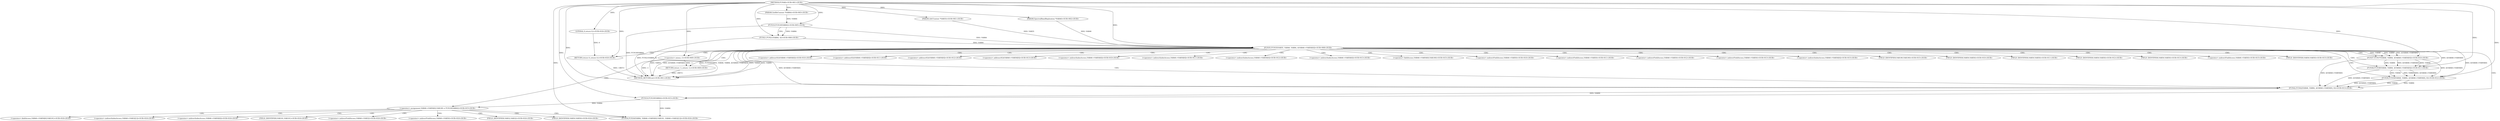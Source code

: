
digraph "FUN48" {  

"4840" [label = "(METHOD,FUN48)<SUB>901</SUB>" ]

"4933" [label = "(METHOD_RETURN,int)<SUB>901</SUB>" ]

"4841" [label = "(PARAM,AACContext *VAR55)<SUB>901</SUB>" ]

"4842" [label = "(PARAM,SpectralBandReplication *VAR46)<SUB>902</SUB>" ]

"4843" [label = "(PARAM,GetBitContext *VAR84)<SUB>903</SUB>" ]

"4867" [label = "(FUN37,FUN37(VAR46, VAR84, &amp;VAR46-&gt;VAR50[0]))<SUB>910</SUB>" ]

"4876" [label = "(FUN38,FUN38(VAR46, VAR84, &amp;VAR46-&gt;VAR50[0]))<SUB>911</SUB>" ]

"4885" [label = "(FUN39,FUN39(VAR46, VAR84, &amp;VAR46-&gt;VAR50[0], 0))<SUB>912</SUB>" ]

"4895" [label = "(FUN42,FUN42(VAR46, VAR84, &amp;VAR46-&gt;VAR50[0], 0))<SUB>913</SUB>" ]

"4931" [label = "(RETURN,return 0;,return 0;)<SUB>918</SUB>" ]

"4846" [label = "(FUN19,FUN19(VAR84))<SUB>905</SUB>" ]

"4853" [label = "(FUN35,FUN35(VAR55, VAR46, VAR84, &amp;VAR46-&gt;VAR50[0]))<SUB>908</SUB>" ]

"4906" [label = "(&lt;operator&gt;.assignment,VAR46-&gt;VAR50[0].VAR190 = FUN19(VAR84))<SUB>915</SUB>" ]

"4932" [label = "(LITERAL,0,return 0;)<SUB>918</SUB>" ]

"4849" [label = "(FUN21,FUN21(VAR84, 4))<SUB>906</SUB>" ]

"4864" [label = "(RETURN,return -1;,return -1;)<SUB>909</SUB>" ]

"4917" [label = "(FUN34,FUN34(VAR84, VAR46-&gt;VAR50[0].VAR191, VAR46-&gt;VAR32[1]))<SUB>916</SUB>" ]

"4865" [label = "(&lt;operator&gt;.minus,-1)<SUB>909</SUB>" ]

"4914" [label = "(FUN19,FUN19(VAR84))<SUB>915</SUB>" ]

"4870" [label = "(&lt;operator&gt;.addressOf,&amp;VAR46-&gt;VAR50[0])<SUB>910</SUB>" ]

"4879" [label = "(&lt;operator&gt;.addressOf,&amp;VAR46-&gt;VAR50[0])<SUB>911</SUB>" ]

"4888" [label = "(&lt;operator&gt;.addressOf,&amp;VAR46-&gt;VAR50[0])<SUB>912</SUB>" ]

"4898" [label = "(&lt;operator&gt;.addressOf,&amp;VAR46-&gt;VAR50[0])<SUB>913</SUB>" ]

"4871" [label = "(&lt;operator&gt;.indirectIndexAccess,VAR46-&gt;VAR50[0])<SUB>910</SUB>" ]

"4880" [label = "(&lt;operator&gt;.indirectIndexAccess,VAR46-&gt;VAR50[0])<SUB>911</SUB>" ]

"4889" [label = "(&lt;operator&gt;.indirectIndexAccess,VAR46-&gt;VAR50[0])<SUB>912</SUB>" ]

"4899" [label = "(&lt;operator&gt;.indirectIndexAccess,VAR46-&gt;VAR50[0])<SUB>913</SUB>" ]

"4907" [label = "(&lt;operator&gt;.fieldAccess,VAR46-&gt;VAR50[0].VAR190)<SUB>915</SUB>" ]

"4872" [label = "(&lt;operator&gt;.indirectFieldAccess,VAR46-&gt;VAR50)<SUB>910</SUB>" ]

"4881" [label = "(&lt;operator&gt;.indirectFieldAccess,VAR46-&gt;VAR50)<SUB>911</SUB>" ]

"4890" [label = "(&lt;operator&gt;.indirectFieldAccess,VAR46-&gt;VAR50)<SUB>912</SUB>" ]

"4900" [label = "(&lt;operator&gt;.indirectFieldAccess,VAR46-&gt;VAR50)<SUB>913</SUB>" ]

"4908" [label = "(&lt;operator&gt;.indirectIndexAccess,VAR46-&gt;VAR50[0])<SUB>915</SUB>" ]

"4913" [label = "(FIELD_IDENTIFIER,VAR190,VAR190)<SUB>915</SUB>" ]

"4919" [label = "(&lt;operator&gt;.fieldAccess,VAR46-&gt;VAR50[0].VAR191)<SUB>916</SUB>" ]

"4926" [label = "(&lt;operator&gt;.indirectIndexAccess,VAR46-&gt;VAR32[1])<SUB>916</SUB>" ]

"4874" [label = "(FIELD_IDENTIFIER,VAR50,VAR50)<SUB>910</SUB>" ]

"4883" [label = "(FIELD_IDENTIFIER,VAR50,VAR50)<SUB>911</SUB>" ]

"4892" [label = "(FIELD_IDENTIFIER,VAR50,VAR50)<SUB>912</SUB>" ]

"4902" [label = "(FIELD_IDENTIFIER,VAR50,VAR50)<SUB>913</SUB>" ]

"4909" [label = "(&lt;operator&gt;.indirectFieldAccess,VAR46-&gt;VAR50)<SUB>915</SUB>" ]

"4920" [label = "(&lt;operator&gt;.indirectIndexAccess,VAR46-&gt;VAR50[0])<SUB>916</SUB>" ]

"4925" [label = "(FIELD_IDENTIFIER,VAR191,VAR191)<SUB>916</SUB>" ]

"4927" [label = "(&lt;operator&gt;.indirectFieldAccess,VAR46-&gt;VAR32)<SUB>916</SUB>" ]

"4911" [label = "(FIELD_IDENTIFIER,VAR50,VAR50)<SUB>915</SUB>" ]

"4921" [label = "(&lt;operator&gt;.indirectFieldAccess,VAR46-&gt;VAR50)<SUB>916</SUB>" ]

"4929" [label = "(FIELD_IDENTIFIER,VAR32,VAR32)<SUB>916</SUB>" ]

"4923" [label = "(FIELD_IDENTIFIER,VAR50,VAR50)<SUB>916</SUB>" ]

  "4864" -> "4933"  [ label = "DDG: &lt;RET&gt;"] 

  "4931" -> "4933"  [ label = "DDG: &lt;RET&gt;"] 

  "4846" -> "4933"  [ label = "DDG: FUN19(VAR84)"] 

  "4849" -> "4933"  [ label = "DDG: FUN21(VAR84, 4)"] 

  "4853" -> "4933"  [ label = "DDG: VAR55"] 

  "4853" -> "4933"  [ label = "DDG: VAR46"] 

  "4853" -> "4933"  [ label = "DDG: VAR84"] 

  "4853" -> "4933"  [ label = "DDG: &amp;VAR46-&gt;VAR50[0]"] 

  "4853" -> "4933"  [ label = "DDG: FUN35(VAR55, VAR46, VAR84, &amp;VAR46-&gt;VAR50[0])"] 

  "4865" -> "4933"  [ label = "DDG: -1"] 

  "4840" -> "4841"  [ label = "DDG: "] 

  "4840" -> "4842"  [ label = "DDG: "] 

  "4840" -> "4843"  [ label = "DDG: "] 

  "4932" -> "4931"  [ label = "DDG: 0"] 

  "4840" -> "4931"  [ label = "DDG: "] 

  "4853" -> "4867"  [ label = "DDG: VAR46"] 

  "4840" -> "4867"  [ label = "DDG: "] 

  "4853" -> "4867"  [ label = "DDG: VAR84"] 

  "4853" -> "4867"  [ label = "DDG: &amp;VAR46-&gt;VAR50[0]"] 

  "4867" -> "4876"  [ label = "DDG: VAR46"] 

  "4840" -> "4876"  [ label = "DDG: "] 

  "4867" -> "4876"  [ label = "DDG: VAR84"] 

  "4867" -> "4876"  [ label = "DDG: &amp;VAR46-&gt;VAR50[0]"] 

  "4853" -> "4876"  [ label = "DDG: &amp;VAR46-&gt;VAR50[0]"] 

  "4876" -> "4885"  [ label = "DDG: VAR46"] 

  "4840" -> "4885"  [ label = "DDG: "] 

  "4876" -> "4885"  [ label = "DDG: VAR84"] 

  "4876" -> "4885"  [ label = "DDG: &amp;VAR46-&gt;VAR50[0]"] 

  "4853" -> "4885"  [ label = "DDG: &amp;VAR46-&gt;VAR50[0]"] 

  "4867" -> "4885"  [ label = "DDG: &amp;VAR46-&gt;VAR50[0]"] 

  "4885" -> "4895"  [ label = "DDG: VAR46"] 

  "4840" -> "4895"  [ label = "DDG: "] 

  "4885" -> "4895"  [ label = "DDG: VAR84"] 

  "4885" -> "4895"  [ label = "DDG: &amp;VAR46-&gt;VAR50[0]"] 

  "4853" -> "4895"  [ label = "DDG: &amp;VAR46-&gt;VAR50[0]"] 

  "4867" -> "4895"  [ label = "DDG: &amp;VAR46-&gt;VAR50[0]"] 

  "4876" -> "4895"  [ label = "DDG: &amp;VAR46-&gt;VAR50[0]"] 

  "4914" -> "4906"  [ label = "DDG: VAR84"] 

  "4840" -> "4932"  [ label = "DDG: "] 

  "4843" -> "4846"  [ label = "DDG: VAR84"] 

  "4840" -> "4846"  [ label = "DDG: "] 

  "4841" -> "4853"  [ label = "DDG: VAR55"] 

  "4840" -> "4853"  [ label = "DDG: "] 

  "4842" -> "4853"  [ label = "DDG: VAR46"] 

  "4846" -> "4853"  [ label = "DDG: VAR84"] 

  "4849" -> "4853"  [ label = "DDG: VAR84"] 

  "4865" -> "4864"  [ label = "DDG: -1"] 

  "4846" -> "4849"  [ label = "DDG: VAR84"] 

  "4840" -> "4849"  [ label = "DDG: "] 

  "4895" -> "4914"  [ label = "DDG: VAR84"] 

  "4840" -> "4914"  [ label = "DDG: "] 

  "4914" -> "4917"  [ label = "DDG: VAR84"] 

  "4840" -> "4917"  [ label = "DDG: "] 

  "4840" -> "4865"  [ label = "DDG: "] 

  "4846" -> "4849"  [ label = "CDG: "] 

  "4853" -> "4898"  [ label = "CDG: "] 

  "4853" -> "4888"  [ label = "CDG: "] 

  "4853" -> "4913"  [ label = "CDG: "] 

  "4853" -> "4883"  [ label = "CDG: "] 

  "4853" -> "4881"  [ label = "CDG: "] 

  "4853" -> "4872"  [ label = "CDG: "] 

  "4853" -> "4879"  [ label = "CDG: "] 

  "4853" -> "4902"  [ label = "CDG: "] 

  "4853" -> "4911"  [ label = "CDG: "] 

  "4853" -> "4885"  [ label = "CDG: "] 

  "4853" -> "4909"  [ label = "CDG: "] 

  "4853" -> "4880"  [ label = "CDG: "] 

  "4853" -> "4871"  [ label = "CDG: "] 

  "4853" -> "4907"  [ label = "CDG: "] 

  "4853" -> "4931"  [ label = "CDG: "] 

  "4853" -> "4892"  [ label = "CDG: "] 

  "4853" -> "4865"  [ label = "CDG: "] 

  "4853" -> "4864"  [ label = "CDG: "] 

  "4853" -> "4906"  [ label = "CDG: "] 

  "4853" -> "4914"  [ label = "CDG: "] 

  "4853" -> "4889"  [ label = "CDG: "] 

  "4853" -> "4895"  [ label = "CDG: "] 

  "4853" -> "4900"  [ label = "CDG: "] 

  "4853" -> "4870"  [ label = "CDG: "] 

  "4853" -> "4876"  [ label = "CDG: "] 

  "4853" -> "4874"  [ label = "CDG: "] 

  "4853" -> "4890"  [ label = "CDG: "] 

  "4853" -> "4908"  [ label = "CDG: "] 

  "4853" -> "4867"  [ label = "CDG: "] 

  "4853" -> "4899"  [ label = "CDG: "] 

  "4906" -> "4926"  [ label = "CDG: "] 

  "4906" -> "4919"  [ label = "CDG: "] 

  "4906" -> "4927"  [ label = "CDG: "] 

  "4906" -> "4929"  [ label = "CDG: "] 

  "4906" -> "4917"  [ label = "CDG: "] 

  "4906" -> "4921"  [ label = "CDG: "] 

  "4906" -> "4925"  [ label = "CDG: "] 

  "4906" -> "4923"  [ label = "CDG: "] 

  "4906" -> "4920"  [ label = "CDG: "] 

}
